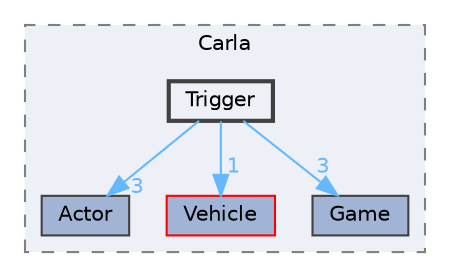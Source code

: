 digraph "Trigger"
{
 // INTERACTIVE_SVG=YES
 // LATEX_PDF_SIZE
  bgcolor="transparent";
  edge [fontname=Helvetica,fontsize=10,labelfontname=Helvetica,labelfontsize=10];
  node [fontname=Helvetica,fontsize=10,shape=box,height=0.2,width=0.4];
  compound=true
  subgraph clusterdir_8fc34afb5f07a67966c78bf5319f94ae {
    graph [ bgcolor="#edf0f7", pencolor="grey50", label="Carla", fontname=Helvetica,fontsize=10 style="filled,dashed", URL="dir_8fc34afb5f07a67966c78bf5319f94ae.html",tooltip=""]
  dir_31691989b6ffa820edb06b9eb32cc520 [label="Actor", fillcolor="#a2b4d6", color="grey25", style="filled", URL="dir_31691989b6ffa820edb06b9eb32cc520.html",tooltip=""];
  dir_4d620431c9b0dc62fca23e1ed91a49b6 [label="Vehicle", fillcolor="#a2b4d6", color="red", style="filled", URL="dir_4d620431c9b0dc62fca23e1ed91a49b6.html",tooltip=""];
  dir_b708e75f0564cefaa95a07ef1c60fa1d [label="Game", fillcolor="#a2b4d6", color="grey25", style="filled", URL="dir_b708e75f0564cefaa95a07ef1c60fa1d.html",tooltip=""];
  dir_6c62abedd72e3007bc03a7fda3037637 [label="Trigger", fillcolor="#edf0f7", color="grey25", style="filled,bold", URL="dir_6c62abedd72e3007bc03a7fda3037637.html",tooltip=""];
  }
  dir_6c62abedd72e3007bc03a7fda3037637->dir_31691989b6ffa820edb06b9eb32cc520 [headlabel="3", labeldistance=1.5 headhref="dir_000064_000000.html" href="dir_000064_000000.html" color="steelblue1" fontcolor="steelblue1"];
  dir_6c62abedd72e3007bc03a7fda3037637->dir_4d620431c9b0dc62fca23e1ed91a49b6 [headlabel="1", labeldistance=1.5 headhref="dir_000064_000071.html" href="dir_000064_000071.html" color="steelblue1" fontcolor="steelblue1"];
  dir_6c62abedd72e3007bc03a7fda3037637->dir_b708e75f0564cefaa95a07ef1c60fa1d [headlabel="3", labeldistance=1.5 headhref="dir_000064_000017.html" href="dir_000064_000017.html" color="steelblue1" fontcolor="steelblue1"];
}
